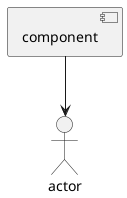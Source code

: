 {
  "sha1": "4y2mx11oa8k2pdftg2a9yz208877mvf",
  "insertion": {
    "when": "2024-05-30T20:48:20.606Z",
    "user": "plantuml@gmail.com"
  }
}
@startuml
[component] --> :actor:
@enduml
